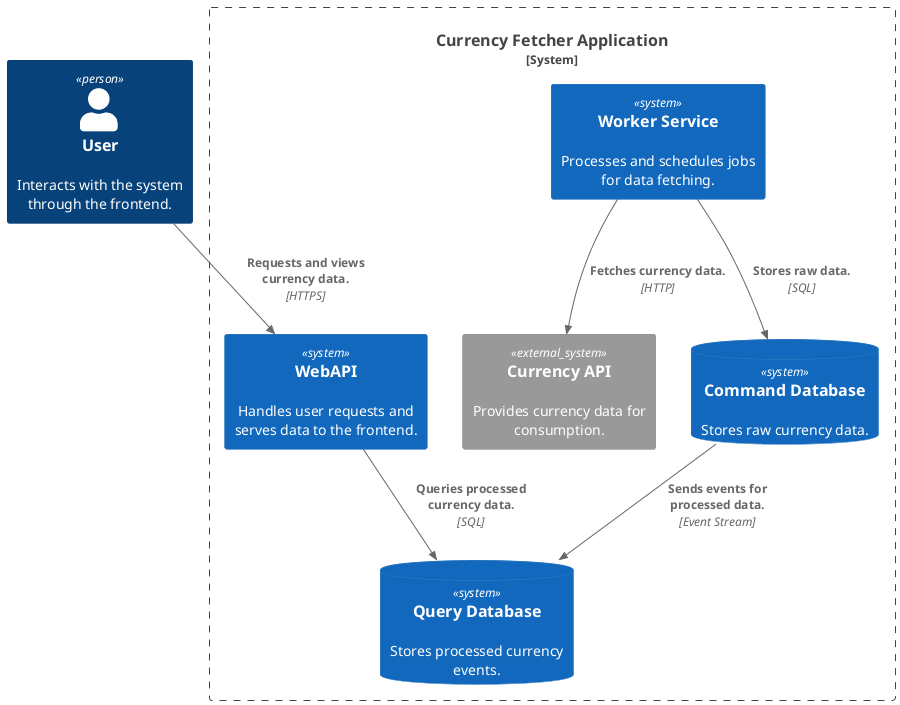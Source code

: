 @startuml SystemContextDiagram
!include <C4/C4_Context>

' TITLE
LAYOUT_TOP_DOWN()

' System Context Diagram
Person(user, "User", "Interacts with the system through the frontend.")
System_Boundary(system, "Currency Fetcher Application") {
    System_Ext(api_source, "Currency API", "Provides currency data for consumption.")
    System(webapi, "WebAPI", "Handles user requests and serves data to the frontend.")
    System(worker_service, "Worker Service", "Processes and schedules jobs for data fetching.")
    SystemDb(command_db, "Command Database", "Stores raw currency data.")
    SystemDb(query_db, "Query Database", "Stores processed currency events.")
}

Rel(user, webapi, "Requests and views currency data.", "HTTPS")
Rel(webapi, query_db, "Queries processed currency data.", "SQL")
Rel(worker_service, api_source, "Fetches currency data.", "HTTP")
Rel(worker_service, command_db, "Stores raw data.", "SQL")
Rel(command_db, query_db, "Sends events for processed data.", "Event Stream")

@enduml